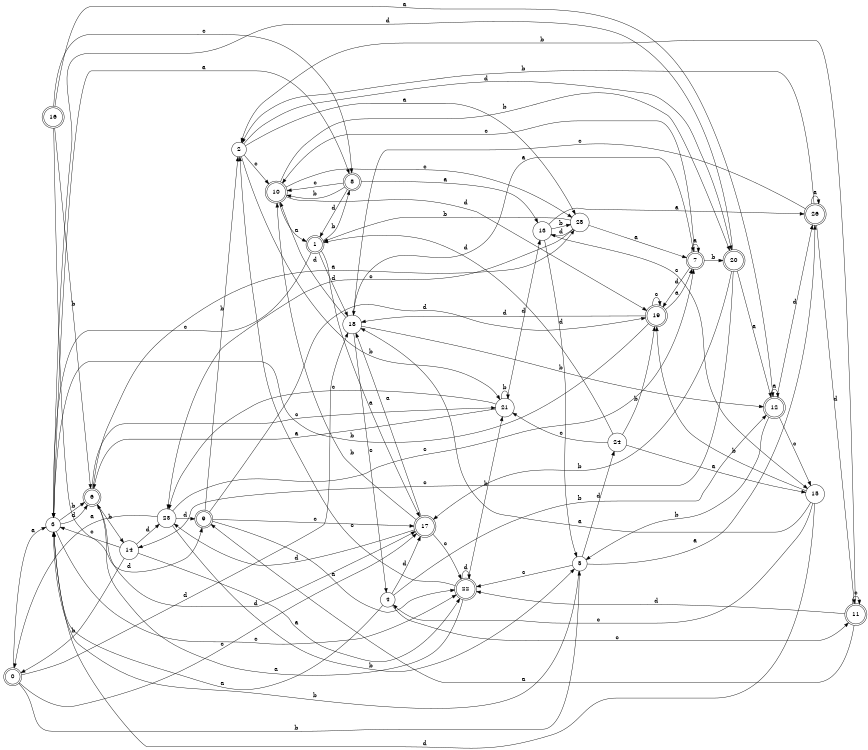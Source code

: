 digraph n22_10 {
__start0 [label="" shape="none"];

rankdir=LR;
size="8,5";

s0 [style="rounded,filled", color="black", fillcolor="white" shape="doublecircle", label="0"];
s1 [style="rounded,filled", color="black", fillcolor="white" shape="doublecircle", label="1"];
s2 [style="filled", color="black", fillcolor="white" shape="circle", label="2"];
s3 [style="filled", color="black", fillcolor="white" shape="circle", label="3"];
s4 [style="filled", color="black", fillcolor="white" shape="circle", label="4"];
s5 [style="filled", color="black", fillcolor="white" shape="circle", label="5"];
s6 [style="rounded,filled", color="black", fillcolor="white" shape="doublecircle", label="6"];
s7 [style="rounded,filled", color="black", fillcolor="white" shape="doublecircle", label="7"];
s8 [style="rounded,filled", color="black", fillcolor="white" shape="doublecircle", label="8"];
s9 [style="rounded,filled", color="black", fillcolor="white" shape="doublecircle", label="9"];
s10 [style="rounded,filled", color="black", fillcolor="white" shape="doublecircle", label="10"];
s11 [style="rounded,filled", color="black", fillcolor="white" shape="doublecircle", label="11"];
s12 [style="rounded,filled", color="black", fillcolor="white" shape="doublecircle", label="12"];
s13 [style="filled", color="black", fillcolor="white" shape="circle", label="13"];
s14 [style="filled", color="black", fillcolor="white" shape="circle", label="14"];
s15 [style="filled", color="black", fillcolor="white" shape="circle", label="15"];
s16 [style="rounded,filled", color="black", fillcolor="white" shape="doublecircle", label="16"];
s17 [style="rounded,filled", color="black", fillcolor="white" shape="doublecircle", label="17"];
s18 [style="filled", color="black", fillcolor="white" shape="circle", label="18"];
s19 [style="rounded,filled", color="black", fillcolor="white" shape="doublecircle", label="19"];
s20 [style="rounded,filled", color="black", fillcolor="white" shape="doublecircle", label="20"];
s21 [style="filled", color="black", fillcolor="white" shape="circle", label="21"];
s22 [style="rounded,filled", color="black", fillcolor="white" shape="doublecircle", label="22"];
s23 [style="filled", color="black", fillcolor="white" shape="circle", label="23"];
s24 [style="filled", color="black", fillcolor="white" shape="circle", label="24"];
s25 [style="filled", color="black", fillcolor="white" shape="circle", label="25"];
s26 [style="rounded,filled", color="black", fillcolor="white" shape="doublecircle", label="26"];
s0 -> s3 [label="a"];
s0 -> s5 [label="b"];
s0 -> s17 [label="c"];
s0 -> s18 [label="d"];
s1 -> s17 [label="a"];
s1 -> s8 [label="b"];
s1 -> s3 [label="c"];
s1 -> s18 [label="d"];
s2 -> s25 [label="a"];
s2 -> s21 [label="b"];
s2 -> s10 [label="c"];
s2 -> s20 [label="d"];
s3 -> s8 [label="a"];
s3 -> s6 [label="b"];
s3 -> s22 [label="c"];
s3 -> s6 [label="d"];
s4 -> s3 [label="a"];
s4 -> s12 [label="b"];
s4 -> s11 [label="c"];
s4 -> s17 [label="d"];
s5 -> s26 [label="a"];
s5 -> s3 [label="b"];
s5 -> s22 [label="c"];
s5 -> s24 [label="d"];
s6 -> s25 [label="a"];
s6 -> s14 [label="b"];
s6 -> s21 [label="c"];
s6 -> s17 [label="d"];
s7 -> s7 [label="a"];
s7 -> s20 [label="b"];
s7 -> s10 [label="c"];
s7 -> s19 [label="d"];
s8 -> s13 [label="a"];
s8 -> s10 [label="b"];
s8 -> s10 [label="c"];
s8 -> s1 [label="d"];
s9 -> s22 [label="a"];
s9 -> s2 [label="b"];
s9 -> s17 [label="c"];
s9 -> s19 [label="d"];
s10 -> s1 [label="a"];
s10 -> s20 [label="b"];
s10 -> s25 [label="c"];
s10 -> s19 [label="d"];
s11 -> s9 [label="a"];
s11 -> s2 [label="b"];
s11 -> s11 [label="c"];
s11 -> s22 [label="d"];
s12 -> s12 [label="a"];
s12 -> s5 [label="b"];
s12 -> s15 [label="c"];
s12 -> s26 [label="d"];
s13 -> s26 [label="a"];
s13 -> s25 [label="b"];
s13 -> s15 [label="c"];
s13 -> s5 [label="d"];
s14 -> s22 [label="a"];
s14 -> s0 [label="b"];
s14 -> s3 [label="c"];
s14 -> s23 [label="d"];
s15 -> s18 [label="a"];
s15 -> s19 [label="b"];
s15 -> s4 [label="c"];
s15 -> s3 [label="d"];
s16 -> s12 [label="a"];
s16 -> s6 [label="b"];
s16 -> s8 [label="c"];
s16 -> s9 [label="d"];
s17 -> s18 [label="a"];
s17 -> s10 [label="b"];
s17 -> s22 [label="c"];
s17 -> s23 [label="d"];
s18 -> s7 [label="a"];
s18 -> s12 [label="b"];
s18 -> s4 [label="c"];
s18 -> s10 [label="d"];
s19 -> s7 [label="a"];
s19 -> s3 [label="b"];
s19 -> s19 [label="c"];
s19 -> s18 [label="d"];
s20 -> s12 [label="a"];
s20 -> s17 [label="b"];
s20 -> s14 [label="c"];
s20 -> s3 [label="d"];
s21 -> s6 [label="a"];
s21 -> s21 [label="b"];
s21 -> s23 [label="c"];
s21 -> s13 [label="d"];
s22 -> s6 [label="a"];
s22 -> s21 [label="b"];
s22 -> s2 [label="c"];
s22 -> s22 [label="d"];
s23 -> s0 [label="a"];
s23 -> s5 [label="b"];
s23 -> s7 [label="c"];
s23 -> s9 [label="d"];
s24 -> s15 [label="a"];
s24 -> s19 [label="b"];
s24 -> s21 [label="c"];
s24 -> s1 [label="d"];
s25 -> s7 [label="a"];
s25 -> s1 [label="b"];
s25 -> s23 [label="c"];
s25 -> s13 [label="d"];
s26 -> s26 [label="a"];
s26 -> s2 [label="b"];
s26 -> s18 [label="c"];
s26 -> s11 [label="d"];

}